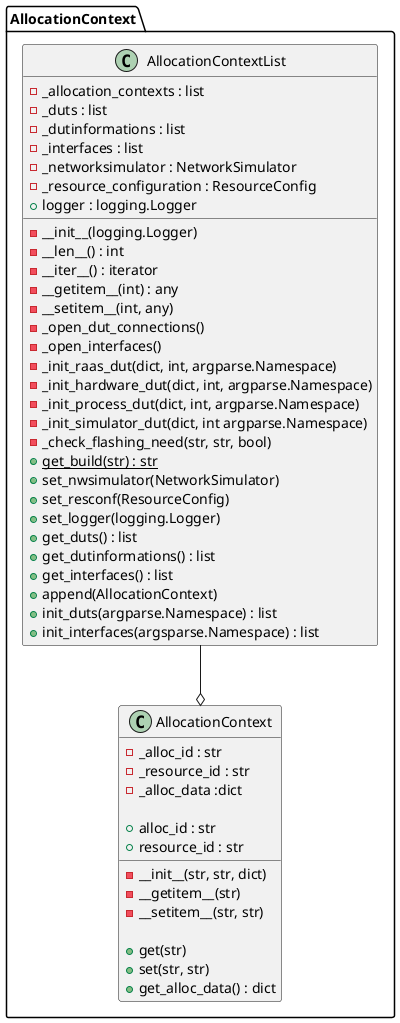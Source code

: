 @startuml

package AllocationContext {

class AllocationContext{
-_alloc_id : str
-_resource_id : str
-_alloc_data :dict

+alloc_id : str
+resource_id : str

-__init__(str, str, dict)
-__getitem__(str)
-__setitem__(str, str)

+get(str)
+set(str, str)
+get_alloc_data() : dict
}

class AllocationContextList{
    -_allocation_contexts : list
    -_duts : list
    -_dutinformations : list
    -_interfaces : list
    -_networksimulator : NetworkSimulator
    -_resource_configuration : ResourceConfig
    +logger : logging.Logger

    -__init__(logging.Logger)
    -__len__() : int
    -__iter__() : iterator
    -__getitem__(int) : any
    -__setitem__(int, any)
    -_open_dut_connections()
    -_open_interfaces()
    -_init_raas_dut(dict, int, argparse.Namespace)
    -_init_hardware_dut(dict, int, argparse.Namespace)
    -_init_process_dut(dict, int, argparse.Namespace)
    -_init_simulator_dut(dict, int argparse.Namespace)
    -_check_flashing_need(str, str, bool)
    +{static}get_build(str) : str
    +set_nwsimulator(NetworkSimulator)
    +set_resconf(ResourceConfig)
    +set_logger(logging.Logger)
    +get_duts() : list
    +get_dutinformations() : list
    +get_interfaces() : list
    +append(AllocationContext)
    +init_duts(argparse.Namespace) : list
    +init_interfaces(argsparse.Namespace) : list

}

AllocationContextList --o AllocationContext

}
@enduml
